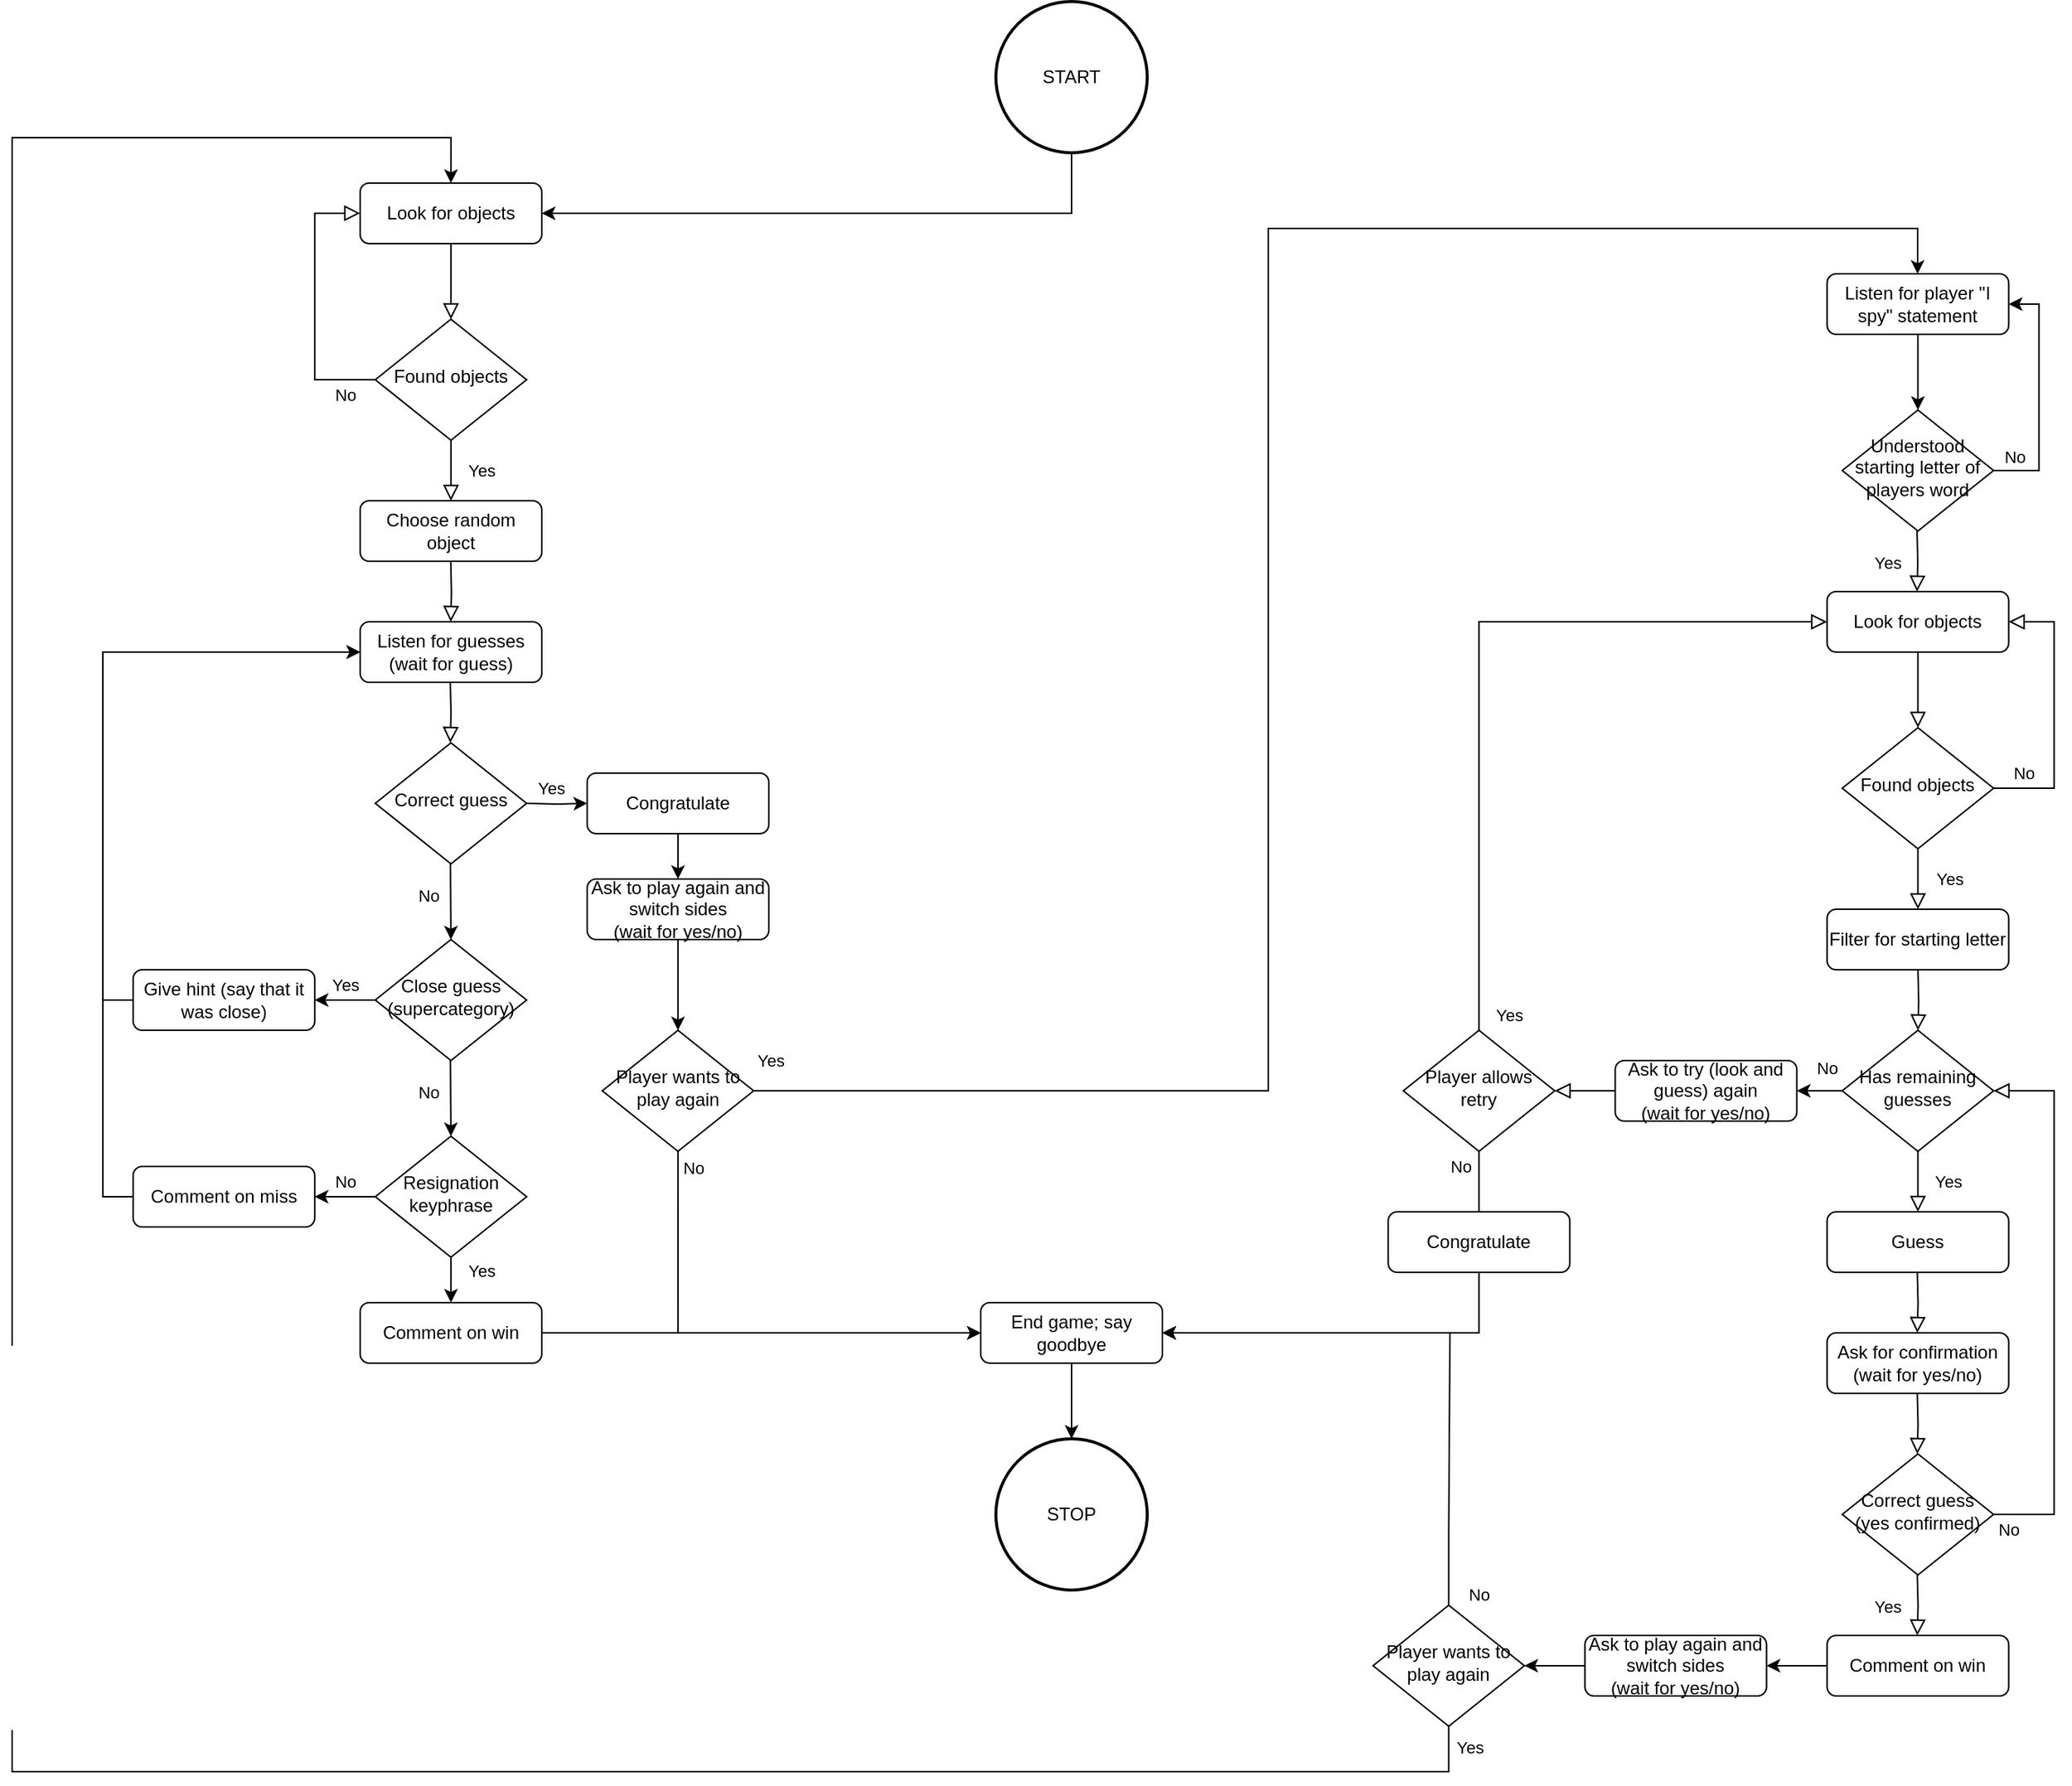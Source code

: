 <mxfile version="20.3.0" type="device"><diagram id="C5RBs43oDa-KdzZeNtuy" name="Page-1"><mxGraphModel dx="2858" dy="2398" grid="1" gridSize="10" guides="1" tooltips="1" connect="1" arrows="1" fold="1" page="1" pageScale="1" pageWidth="827" pageHeight="1169" math="0" shadow="0"><root><mxCell id="WIyWlLk6GJQsqaUBKTNV-0"/><mxCell id="WIyWlLk6GJQsqaUBKTNV-1" parent="WIyWlLk6GJQsqaUBKTNV-0"/><mxCell id="WIyWlLk6GJQsqaUBKTNV-2" value="" style="rounded=0;html=1;jettySize=auto;orthogonalLoop=1;fontSize=11;endArrow=block;endFill=0;endSize=8;strokeWidth=1;shadow=0;labelBackgroundColor=none;edgeStyle=orthogonalEdgeStyle;" parent="WIyWlLk6GJQsqaUBKTNV-1" source="WIyWlLk6GJQsqaUBKTNV-3" target="WIyWlLk6GJQsqaUBKTNV-6" edge="1"><mxGeometry relative="1" as="geometry"/></mxCell><mxCell id="WIyWlLk6GJQsqaUBKTNV-3" value="&lt;div&gt;Look for objects&lt;/div&gt;" style="rounded=1;whiteSpace=wrap;html=1;fontSize=12;glass=0;strokeWidth=1;shadow=0;" parent="WIyWlLk6GJQsqaUBKTNV-1" vertex="1"><mxGeometry x="-470.05" y="59.98" width="120" height="40" as="geometry"/></mxCell><mxCell id="WIyWlLk6GJQsqaUBKTNV-4" value="Yes" style="rounded=0;html=1;jettySize=auto;orthogonalLoop=1;fontSize=11;endArrow=block;endFill=0;endSize=8;strokeWidth=1;shadow=0;labelBackgroundColor=none;edgeStyle=orthogonalEdgeStyle;" parent="WIyWlLk6GJQsqaUBKTNV-1" source="WIyWlLk6GJQsqaUBKTNV-6" edge="1"><mxGeometry y="20" relative="1" as="geometry"><mxPoint as="offset"/><mxPoint x="-410.05" y="269.98" as="targetPoint"/></mxGeometry></mxCell><mxCell id="WIyWlLk6GJQsqaUBKTNV-5" value="No" style="edgeStyle=orthogonalEdgeStyle;rounded=0;html=1;jettySize=auto;orthogonalLoop=1;fontSize=11;endArrow=block;endFill=0;endSize=8;strokeWidth=1;shadow=0;labelBackgroundColor=none;" parent="WIyWlLk6GJQsqaUBKTNV-1" source="WIyWlLk6GJQsqaUBKTNV-6" edge="1"><mxGeometry x="-0.778" y="10" relative="1" as="geometry"><mxPoint as="offset"/><mxPoint x="-470.05" y="79.98" as="targetPoint"/><Array as="points"><mxPoint x="-500.05" y="189.98"/><mxPoint x="-500.05" y="79.98"/></Array></mxGeometry></mxCell><mxCell id="WIyWlLk6GJQsqaUBKTNV-6" value="&lt;div&gt;Found objects&lt;/div&gt;" style="rhombus;whiteSpace=wrap;html=1;shadow=0;fontFamily=Helvetica;fontSize=12;align=center;strokeWidth=1;spacing=6;spacingTop=-4;" parent="WIyWlLk6GJQsqaUBKTNV-1" vertex="1"><mxGeometry x="-460.05" y="149.98" width="100" height="80" as="geometry"/></mxCell><mxCell id="WIyWlLk6GJQsqaUBKTNV-11" value="Choose random object" style="rounded=1;whiteSpace=wrap;html=1;fontSize=12;glass=0;strokeWidth=1;shadow=0;" parent="WIyWlLk6GJQsqaUBKTNV-1" vertex="1"><mxGeometry x="-470.05" y="269.98" width="120" height="40" as="geometry"/></mxCell><mxCell id="xU-1zs8tdBIgLjMvd_dK-0" value="Listen for guesses (wait for guess)" style="rounded=1;whiteSpace=wrap;html=1;fontSize=12;glass=0;strokeWidth=1;shadow=0;" parent="WIyWlLk6GJQsqaUBKTNV-1" vertex="1"><mxGeometry x="-470.05" y="349.98" width="120" height="40" as="geometry"/></mxCell><mxCell id="xU-1zs8tdBIgLjMvd_dK-1" value="&lt;div&gt;&lt;br&gt;&lt;/div&gt;" style="rounded=0;html=1;jettySize=auto;orthogonalLoop=1;fontSize=11;endArrow=block;endFill=0;endSize=8;strokeWidth=1;shadow=0;labelBackgroundColor=none;edgeStyle=orthogonalEdgeStyle;" parent="WIyWlLk6GJQsqaUBKTNV-1" edge="1"><mxGeometry y="20" relative="1" as="geometry"><mxPoint as="offset"/><mxPoint x="-410.17" y="309.98" as="sourcePoint"/><mxPoint x="-410.17" y="349.98" as="targetPoint"/></mxGeometry></mxCell><mxCell id="iMqmf2nvLDYIHy0Coblx-25" value="Yes" style="edgeStyle=orthogonalEdgeStyle;rounded=0;orthogonalLoop=1;jettySize=auto;html=1;entryX=0;entryY=0.5;entryDx=0;entryDy=0;" parent="WIyWlLk6GJQsqaUBKTNV-1" target="xU-1zs8tdBIgLjMvd_dK-5" edge="1"><mxGeometry x="-0.2" y="10" relative="1" as="geometry"><mxPoint x="-290.05" y="479.98" as="targetPoint"/><mxPoint x="-360.05" y="469.98" as="sourcePoint"/><mxPoint as="offset"/></mxGeometry></mxCell><mxCell id="xU-1zs8tdBIgLjMvd_dK-2" value="Correct guess" style="rhombus;whiteSpace=wrap;html=1;shadow=0;fontFamily=Helvetica;fontSize=12;align=center;strokeWidth=1;spacing=6;spacingTop=-4;" parent="WIyWlLk6GJQsqaUBKTNV-1" vertex="1"><mxGeometry x="-460.05" y="429.98" width="100" height="80" as="geometry"/></mxCell><mxCell id="xU-1zs8tdBIgLjMvd_dK-3" value="&lt;div&gt;&lt;br&gt;&lt;/div&gt;" style="rounded=0;html=1;jettySize=auto;orthogonalLoop=1;fontSize=11;endArrow=block;endFill=0;endSize=8;strokeWidth=1;shadow=0;labelBackgroundColor=none;edgeStyle=orthogonalEdgeStyle;" parent="WIyWlLk6GJQsqaUBKTNV-1" edge="1"><mxGeometry y="20" relative="1" as="geometry"><mxPoint as="offset"/><mxPoint x="-410.47" y="389.98" as="sourcePoint"/><mxPoint x="-410.47" y="429.98" as="targetPoint"/></mxGeometry></mxCell><mxCell id="iMqmf2nvLDYIHy0Coblx-38" style="edgeStyle=orthogonalEdgeStyle;rounded=0;orthogonalLoop=1;jettySize=auto;html=1;entryX=0.5;entryY=0;entryDx=0;entryDy=0;" parent="WIyWlLk6GJQsqaUBKTNV-1" source="xU-1zs8tdBIgLjMvd_dK-5" target="iMqmf2nvLDYIHy0Coblx-36" edge="1"><mxGeometry relative="1" as="geometry"/></mxCell><mxCell id="xU-1zs8tdBIgLjMvd_dK-5" value="Congratulate" style="rounded=1;whiteSpace=wrap;html=1;fontSize=12;glass=0;strokeWidth=1;shadow=0;" parent="WIyWlLk6GJQsqaUBKTNV-1" vertex="1"><mxGeometry x="-320.05" y="449.98" width="120" height="40" as="geometry"/></mxCell><mxCell id="xU-1zs8tdBIgLjMvd_dK-8" value="" style="endArrow=classic;html=1;rounded=0;" parent="WIyWlLk6GJQsqaUBKTNV-1" edge="1"><mxGeometry width="50" height="50" relative="1" as="geometry"><mxPoint x="-410.39" y="509.98" as="sourcePoint"/><mxPoint x="-410.05" y="559.98" as="targetPoint"/></mxGeometry></mxCell><mxCell id="xU-1zs8tdBIgLjMvd_dK-9" value="&lt;div&gt;No&lt;/div&gt;" style="edgeLabel;html=1;align=center;verticalAlign=middle;resizable=0;points=[];" parent="xU-1zs8tdBIgLjMvd_dK-8" vertex="1" connectable="0"><mxGeometry x="0.323" y="-2" relative="1" as="geometry"><mxPoint x="-13" y="-12" as="offset"/></mxGeometry></mxCell><mxCell id="G_-9faXzbSOSWSg1Zr8N-8" value="&lt;div&gt;Yes&lt;/div&gt;" style="edgeStyle=orthogonalEdgeStyle;rounded=0;orthogonalLoop=1;jettySize=auto;html=1;entryX=1;entryY=0.5;entryDx=0;entryDy=0;" parent="WIyWlLk6GJQsqaUBKTNV-1" source="xU-1zs8tdBIgLjMvd_dK-10" target="G_-9faXzbSOSWSg1Zr8N-7" edge="1"><mxGeometry y="-10" relative="1" as="geometry"><mxPoint as="offset"/></mxGeometry></mxCell><mxCell id="xU-1zs8tdBIgLjMvd_dK-10" value="Close guess (supercategory)" style="rhombus;whiteSpace=wrap;html=1;shadow=0;fontFamily=Helvetica;fontSize=12;align=center;strokeWidth=1;spacing=6;spacingTop=-4;" parent="WIyWlLk6GJQsqaUBKTNV-1" vertex="1"><mxGeometry x="-460.05" y="559.98" width="100" height="80" as="geometry"/></mxCell><mxCell id="xU-1zs8tdBIgLjMvd_dK-11" value="" style="endArrow=classic;html=1;rounded=0;" parent="WIyWlLk6GJQsqaUBKTNV-1" edge="1"><mxGeometry width="50" height="50" relative="1" as="geometry"><mxPoint x="-410.39" y="639.98" as="sourcePoint"/><mxPoint x="-410.05" y="689.98" as="targetPoint"/></mxGeometry></mxCell><mxCell id="xU-1zs8tdBIgLjMvd_dK-12" value="&lt;div&gt;No&lt;/div&gt;" style="edgeLabel;html=1;align=center;verticalAlign=middle;resizable=0;points=[];" parent="xU-1zs8tdBIgLjMvd_dK-11" vertex="1" connectable="0"><mxGeometry x="0.323" y="-2" relative="1" as="geometry"><mxPoint x="-13" y="-12" as="offset"/></mxGeometry></mxCell><mxCell id="G_-9faXzbSOSWSg1Zr8N-15" value="Yes" style="edgeStyle=orthogonalEdgeStyle;rounded=0;orthogonalLoop=1;jettySize=auto;html=1;exitX=0.5;exitY=1;exitDx=0;exitDy=0;entryX=0.5;entryY=0;entryDx=0;entryDy=0;" parent="WIyWlLk6GJQsqaUBKTNV-1" source="G_-9faXzbSOSWSg1Zr8N-0" target="iMqmf2nvLDYIHy0Coblx-46" edge="1"><mxGeometry x="-0.332" y="20" relative="1" as="geometry"><Array as="points"/><mxPoint y="-1" as="offset"/></mxGeometry></mxCell><mxCell id="G_-9faXzbSOSWSg1Zr8N-17" value="Yes" style="edgeLabel;html=1;align=center;verticalAlign=middle;resizable=0;points=[];" parent="G_-9faXzbSOSWSg1Zr8N-15" vertex="1" connectable="0"><mxGeometry x="-0.762" y="-4" relative="1" as="geometry"><mxPoint x="-27" y="-44" as="offset"/></mxGeometry></mxCell><mxCell id="G_-9faXzbSOSWSg1Zr8N-0" value="Resignation keyphrase" style="rhombus;whiteSpace=wrap;html=1;shadow=0;fontFamily=Helvetica;fontSize=12;align=center;strokeWidth=1;spacing=6;spacingTop=-4;" parent="WIyWlLk6GJQsqaUBKTNV-1" vertex="1"><mxGeometry x="-460.05" y="689.98" width="100" height="80" as="geometry"/></mxCell><mxCell id="G_-9faXzbSOSWSg1Zr8N-1" value="" style="endArrow=classic;html=1;rounded=0;exitX=0;exitY=0.5;exitDx=0;exitDy=0;entryX=1;entryY=0.5;entryDx=0;entryDy=0;" parent="WIyWlLk6GJQsqaUBKTNV-1" source="G_-9faXzbSOSWSg1Zr8N-0" target="G_-9faXzbSOSWSg1Zr8N-3" edge="1"><mxGeometry width="50" height="50" relative="1" as="geometry"><mxPoint x="-410.39" y="769.98" as="sourcePoint"/><mxPoint x="-410.05" y="819.98" as="targetPoint"/></mxGeometry></mxCell><mxCell id="G_-9faXzbSOSWSg1Zr8N-2" value="&lt;div&gt;No&lt;/div&gt;" style="edgeLabel;html=1;align=center;verticalAlign=middle;resizable=0;points=[];" parent="G_-9faXzbSOSWSg1Zr8N-1" vertex="1" connectable="0"><mxGeometry x="0.323" y="-2" relative="1" as="geometry"><mxPoint x="6" y="-8" as="offset"/></mxGeometry></mxCell><mxCell id="G_-9faXzbSOSWSg1Zr8N-4" style="edgeStyle=orthogonalEdgeStyle;rounded=0;orthogonalLoop=1;jettySize=auto;html=1;" parent="WIyWlLk6GJQsqaUBKTNV-1" source="G_-9faXzbSOSWSg1Zr8N-3" edge="1"><mxGeometry relative="1" as="geometry"><Array as="points"><mxPoint x="-640.05" y="729.98"/><mxPoint x="-640.05" y="369.98"/></Array><mxPoint x="-470" y="370" as="targetPoint"/></mxGeometry></mxCell><mxCell id="G_-9faXzbSOSWSg1Zr8N-3" value="&lt;div&gt;Comment on miss&lt;/div&gt;" style="rounded=1;whiteSpace=wrap;html=1;fontSize=12;glass=0;strokeWidth=1;shadow=0;" parent="WIyWlLk6GJQsqaUBKTNV-1" vertex="1"><mxGeometry x="-620.05" y="709.98" width="120" height="40" as="geometry"/></mxCell><mxCell id="G_-9faXzbSOSWSg1Zr8N-9" style="edgeStyle=orthogonalEdgeStyle;rounded=0;orthogonalLoop=1;jettySize=auto;html=1;" parent="WIyWlLk6GJQsqaUBKTNV-1" source="G_-9faXzbSOSWSg1Zr8N-7" edge="1"><mxGeometry relative="1" as="geometry"><Array as="points"><mxPoint x="-640.05" y="599.98"/><mxPoint x="-640.05" y="369.98"/></Array><mxPoint x="-470" y="370" as="targetPoint"/></mxGeometry></mxCell><mxCell id="G_-9faXzbSOSWSg1Zr8N-7" value="&lt;div&gt;Give hint (say that it was close)&lt;/div&gt;" style="rounded=1;whiteSpace=wrap;html=1;fontSize=12;glass=0;strokeWidth=1;shadow=0;" parent="WIyWlLk6GJQsqaUBKTNV-1" vertex="1"><mxGeometry x="-620.05" y="579.98" width="120" height="40" as="geometry"/></mxCell><mxCell id="G_-9faXzbSOSWSg1Zr8N-16" style="edgeStyle=orthogonalEdgeStyle;rounded=0;orthogonalLoop=1;jettySize=auto;html=1;" parent="WIyWlLk6GJQsqaUBKTNV-1" source="G_-9faXzbSOSWSg1Zr8N-10" target="G_-9faXzbSOSWSg1Zr8N-14" edge="1"><mxGeometry relative="1" as="geometry"/></mxCell><mxCell id="G_-9faXzbSOSWSg1Zr8N-10" value="&lt;div&gt;End game; say goodbye&lt;/div&gt;" style="rounded=1;whiteSpace=wrap;html=1;fontSize=12;glass=0;strokeWidth=1;shadow=0;" parent="WIyWlLk6GJQsqaUBKTNV-1" vertex="1"><mxGeometry x="-60" y="800" width="120" height="40" as="geometry"/></mxCell><mxCell id="G_-9faXzbSOSWSg1Zr8N-12" style="edgeStyle=orthogonalEdgeStyle;rounded=0;orthogonalLoop=1;jettySize=auto;html=1;entryX=1;entryY=0.5;entryDx=0;entryDy=0;" parent="WIyWlLk6GJQsqaUBKTNV-1" source="G_-9faXzbSOSWSg1Zr8N-11" target="WIyWlLk6GJQsqaUBKTNV-3" edge="1"><mxGeometry relative="1" as="geometry"><mxPoint x="-190" y="130" as="targetPoint"/><Array as="points"><mxPoint y="80"/></Array></mxGeometry></mxCell><mxCell id="G_-9faXzbSOSWSg1Zr8N-11" value="START" style="strokeWidth=2;html=1;shape=mxgraph.flowchart.start_2;whiteSpace=wrap;" parent="WIyWlLk6GJQsqaUBKTNV-1" vertex="1"><mxGeometry x="-50" y="-60" width="100" height="100" as="geometry"/></mxCell><mxCell id="G_-9faXzbSOSWSg1Zr8N-14" value="STOP" style="strokeWidth=2;html=1;shape=mxgraph.flowchart.start_2;whiteSpace=wrap;" parent="WIyWlLk6GJQsqaUBKTNV-1" vertex="1"><mxGeometry x="-50" y="890" width="100" height="100" as="geometry"/></mxCell><mxCell id="G_-9faXzbSOSWSg1Zr8N-22" style="edgeStyle=orthogonalEdgeStyle;rounded=0;orthogonalLoop=1;jettySize=auto;html=1;" parent="WIyWlLk6GJQsqaUBKTNV-1" source="G_-9faXzbSOSWSg1Zr8N-18" target="G_-9faXzbSOSWSg1Zr8N-19" edge="1"><mxGeometry relative="1" as="geometry"/></mxCell><mxCell id="G_-9faXzbSOSWSg1Zr8N-18" value="Listen for player &quot;I spy&quot; statement" style="rounded=1;whiteSpace=wrap;html=1;fontSize=12;glass=0;strokeWidth=1;shadow=0;" parent="WIyWlLk6GJQsqaUBKTNV-1" vertex="1"><mxGeometry x="499.2" y="120" width="120" height="40" as="geometry"/></mxCell><mxCell id="G_-9faXzbSOSWSg1Zr8N-20" style="edgeStyle=orthogonalEdgeStyle;rounded=0;orthogonalLoop=1;jettySize=auto;html=1;entryX=1;entryY=0.5;entryDx=0;entryDy=0;exitX=1;exitY=0.5;exitDx=0;exitDy=0;" parent="WIyWlLk6GJQsqaUBKTNV-1" source="G_-9faXzbSOSWSg1Zr8N-19" target="G_-9faXzbSOSWSg1Zr8N-18" edge="1"><mxGeometry relative="1" as="geometry"><Array as="points"><mxPoint x="639.2" y="250"/><mxPoint x="639.2" y="140"/></Array></mxGeometry></mxCell><mxCell id="G_-9faXzbSOSWSg1Zr8N-21" value="No" style="edgeLabel;html=1;align=center;verticalAlign=middle;resizable=0;points=[];" parent="G_-9faXzbSOSWSg1Zr8N-20" vertex="1" connectable="0"><mxGeometry x="-0.28" y="2" relative="1" as="geometry"><mxPoint x="-14" y="18" as="offset"/></mxGeometry></mxCell><mxCell id="G_-9faXzbSOSWSg1Zr8N-19" value="Understood starting letter of players word" style="rhombus;whiteSpace=wrap;html=1;shadow=0;fontFamily=Helvetica;fontSize=12;align=center;strokeWidth=1;spacing=6;spacingTop=-4;" parent="WIyWlLk6GJQsqaUBKTNV-1" vertex="1"><mxGeometry x="509.2" y="210" width="100" height="80" as="geometry"/></mxCell><mxCell id="G_-9faXzbSOSWSg1Zr8N-23" value="" style="rounded=0;html=1;jettySize=auto;orthogonalLoop=1;fontSize=11;endArrow=block;endFill=0;endSize=8;strokeWidth=1;shadow=0;labelBackgroundColor=none;edgeStyle=orthogonalEdgeStyle;" parent="WIyWlLk6GJQsqaUBKTNV-1" source="G_-9faXzbSOSWSg1Zr8N-24" target="G_-9faXzbSOSWSg1Zr8N-27" edge="1"><mxGeometry relative="1" as="geometry"/></mxCell><mxCell id="G_-9faXzbSOSWSg1Zr8N-24" value="&lt;div&gt;Look for objects&lt;/div&gt;" style="rounded=1;whiteSpace=wrap;html=1;fontSize=12;glass=0;strokeWidth=1;shadow=0;" parent="WIyWlLk6GJQsqaUBKTNV-1" vertex="1"><mxGeometry x="499.2" y="330" width="120" height="40" as="geometry"/></mxCell><mxCell id="G_-9faXzbSOSWSg1Zr8N-25" value="Yes" style="rounded=0;html=1;jettySize=auto;orthogonalLoop=1;fontSize=11;endArrow=block;endFill=0;endSize=8;strokeWidth=1;shadow=0;labelBackgroundColor=none;edgeStyle=orthogonalEdgeStyle;" parent="WIyWlLk6GJQsqaUBKTNV-1" source="G_-9faXzbSOSWSg1Zr8N-27" edge="1"><mxGeometry y="20" relative="1" as="geometry"><mxPoint as="offset"/><mxPoint x="559.2" y="540" as="targetPoint"/></mxGeometry></mxCell><mxCell id="G_-9faXzbSOSWSg1Zr8N-26" value="No" style="edgeStyle=orthogonalEdgeStyle;rounded=0;html=1;jettySize=auto;orthogonalLoop=1;fontSize=11;endArrow=block;endFill=0;endSize=8;strokeWidth=1;shadow=0;labelBackgroundColor=none;entryX=1;entryY=0.5;entryDx=0;entryDy=0;" parent="WIyWlLk6GJQsqaUBKTNV-1" source="G_-9faXzbSOSWSg1Zr8N-27" target="G_-9faXzbSOSWSg1Zr8N-24" edge="1"><mxGeometry x="-0.778" y="10" relative="1" as="geometry"><mxPoint as="offset"/><mxPoint x="659.2" y="460" as="targetPoint"/><Array as="points"><mxPoint x="649.2" y="460"/><mxPoint x="649.2" y="350"/></Array></mxGeometry></mxCell><mxCell id="G_-9faXzbSOSWSg1Zr8N-27" value="&lt;div&gt;Found objects&lt;/div&gt;" style="rhombus;whiteSpace=wrap;html=1;shadow=0;fontFamily=Helvetica;fontSize=12;align=center;strokeWidth=1;spacing=6;spacingTop=-4;" parent="WIyWlLk6GJQsqaUBKTNV-1" vertex="1"><mxGeometry x="509.2" y="420" width="100" height="80" as="geometry"/></mxCell><mxCell id="G_-9faXzbSOSWSg1Zr8N-28" value="Yes" style="rounded=0;html=1;jettySize=auto;orthogonalLoop=1;fontSize=11;endArrow=block;endFill=0;endSize=8;strokeWidth=1;shadow=0;labelBackgroundColor=none;edgeStyle=orthogonalEdgeStyle;" parent="WIyWlLk6GJQsqaUBKTNV-1" edge="1"><mxGeometry y="20" relative="1" as="geometry"><mxPoint as="offset"/><mxPoint x="558.61" y="330" as="targetPoint"/><mxPoint x="558.61" y="290.0" as="sourcePoint"/></mxGeometry></mxCell><mxCell id="aah8qPHIRjiQcUdNlLUG-0" value="Filter for starting letter" style="rounded=1;whiteSpace=wrap;html=1;fontSize=12;glass=0;strokeWidth=1;shadow=0;" parent="WIyWlLk6GJQsqaUBKTNV-1" vertex="1"><mxGeometry x="499.2" y="540" width="120" height="40" as="geometry"/></mxCell><mxCell id="iMqmf2nvLDYIHy0Coblx-0" value="" style="rounded=0;html=1;jettySize=auto;orthogonalLoop=1;fontSize=11;endArrow=block;endFill=0;endSize=8;strokeWidth=1;shadow=0;labelBackgroundColor=none;edgeStyle=orthogonalEdgeStyle;" parent="WIyWlLk6GJQsqaUBKTNV-1" target="iMqmf2nvLDYIHy0Coblx-2" edge="1"><mxGeometry relative="1" as="geometry"><mxPoint x="559.2" y="580" as="sourcePoint"/></mxGeometry></mxCell><mxCell id="iMqmf2nvLDYIHy0Coblx-1" value="Yes" style="rounded=0;html=1;jettySize=auto;orthogonalLoop=1;fontSize=11;endArrow=block;endFill=0;endSize=8;strokeWidth=1;shadow=0;labelBackgroundColor=none;edgeStyle=orthogonalEdgeStyle;entryX=0.5;entryY=0;entryDx=0;entryDy=0;" parent="WIyWlLk6GJQsqaUBKTNV-1" source="iMqmf2nvLDYIHy0Coblx-2" target="iMqmf2nvLDYIHy0Coblx-3" edge="1"><mxGeometry y="20" relative="1" as="geometry"><mxPoint as="offset"/><mxPoint x="559.2" y="745" as="targetPoint"/></mxGeometry></mxCell><mxCell id="iMqmf2nvLDYIHy0Coblx-2" value="Has remaining guesses" style="rhombus;whiteSpace=wrap;html=1;shadow=0;fontFamily=Helvetica;fontSize=12;align=center;strokeWidth=1;spacing=6;spacingTop=-4;" parent="WIyWlLk6GJQsqaUBKTNV-1" vertex="1"><mxGeometry x="509.2" y="620" width="100" height="80" as="geometry"/></mxCell><mxCell id="iMqmf2nvLDYIHy0Coblx-3" value="Guess" style="rounded=1;whiteSpace=wrap;html=1;fontSize=12;glass=0;strokeWidth=1;shadow=0;" parent="WIyWlLk6GJQsqaUBKTNV-1" vertex="1"><mxGeometry x="499.2" y="740" width="120" height="40" as="geometry"/></mxCell><mxCell id="iMqmf2nvLDYIHy0Coblx-6" value="Ask for confirmation (wait for yes/no)" style="rounded=1;whiteSpace=wrap;html=1;fontSize=12;glass=0;strokeWidth=1;shadow=0;" parent="WIyWlLk6GJQsqaUBKTNV-1" vertex="1"><mxGeometry x="499.2" y="820" width="120" height="40" as="geometry"/></mxCell><mxCell id="iMqmf2nvLDYIHy0Coblx-9" value="" style="rounded=0;html=1;jettySize=auto;orthogonalLoop=1;fontSize=11;endArrow=block;endFill=0;endSize=8;strokeWidth=1;shadow=0;labelBackgroundColor=none;edgeStyle=orthogonalEdgeStyle;" parent="WIyWlLk6GJQsqaUBKTNV-1" edge="1"><mxGeometry relative="1" as="geometry"><mxPoint x="558.78" y="780" as="sourcePoint"/><mxPoint x="558.78" y="820" as="targetPoint"/></mxGeometry></mxCell><mxCell id="iMqmf2nvLDYIHy0Coblx-10" value="Correct guess (yes confirmed)" style="rhombus;whiteSpace=wrap;html=1;shadow=0;fontFamily=Helvetica;fontSize=12;align=center;strokeWidth=1;spacing=6;spacingTop=-4;" parent="WIyWlLk6GJQsqaUBKTNV-1" vertex="1"><mxGeometry x="509.2" y="900" width="100" height="80" as="geometry"/></mxCell><mxCell id="iMqmf2nvLDYIHy0Coblx-11" value="" style="rounded=0;html=1;jettySize=auto;orthogonalLoop=1;fontSize=11;endArrow=block;endFill=0;endSize=8;strokeWidth=1;shadow=0;labelBackgroundColor=none;edgeStyle=orthogonalEdgeStyle;" parent="WIyWlLk6GJQsqaUBKTNV-1" edge="1"><mxGeometry relative="1" as="geometry"><mxPoint x="558.78" y="860" as="sourcePoint"/><mxPoint x="558.78" y="900" as="targetPoint"/></mxGeometry></mxCell><mxCell id="iMqmf2nvLDYIHy0Coblx-12" value="Yes" style="rounded=0;html=1;jettySize=auto;orthogonalLoop=1;fontSize=11;endArrow=block;endFill=0;endSize=8;strokeWidth=1;shadow=0;labelBackgroundColor=none;edgeStyle=orthogonalEdgeStyle;entryX=0.5;entryY=0;entryDx=0;entryDy=0;" parent="WIyWlLk6GJQsqaUBKTNV-1" edge="1"><mxGeometry y="20" relative="1" as="geometry"><mxPoint as="offset"/><mxPoint x="558.78" y="1020" as="targetPoint"/><mxPoint x="558.78" y="980" as="sourcePoint"/></mxGeometry></mxCell><mxCell id="iMqmf2nvLDYIHy0Coblx-13" value="No" style="rounded=0;html=1;jettySize=auto;orthogonalLoop=1;fontSize=11;endArrow=block;endFill=0;endSize=8;strokeWidth=1;shadow=0;labelBackgroundColor=none;edgeStyle=orthogonalEdgeStyle;entryX=1;entryY=0.5;entryDx=0;entryDy=0;" parent="WIyWlLk6GJQsqaUBKTNV-1" target="iMqmf2nvLDYIHy0Coblx-2" edge="1"><mxGeometry x="-0.947" y="-10" relative="1" as="geometry"><mxPoint as="offset"/><mxPoint x="469.2" y="990" as="targetPoint"/><mxPoint x="609.2" y="940" as="sourcePoint"/><Array as="points"><mxPoint x="649.2" y="940"/><mxPoint x="649.2" y="660"/></Array></mxGeometry></mxCell><mxCell id="iMqmf2nvLDYIHy0Coblx-31" style="edgeStyle=orthogonalEdgeStyle;rounded=0;orthogonalLoop=1;jettySize=auto;html=1;" parent="WIyWlLk6GJQsqaUBKTNV-1" source="iMqmf2nvLDYIHy0Coblx-14" target="iMqmf2nvLDYIHy0Coblx-30" edge="1"><mxGeometry relative="1" as="geometry"/></mxCell><mxCell id="iMqmf2nvLDYIHy0Coblx-14" value="Comment on win" style="rounded=1;whiteSpace=wrap;html=1;fontSize=12;glass=0;strokeWidth=1;shadow=0;" parent="WIyWlLk6GJQsqaUBKTNV-1" vertex="1"><mxGeometry x="499.2" y="1020" width="120" height="40" as="geometry"/></mxCell><mxCell id="iMqmf2nvLDYIHy0Coblx-16" value="" style="endArrow=classic;html=1;rounded=0;exitX=0;exitY=0.5;exitDx=0;exitDy=0;" parent="WIyWlLk6GJQsqaUBKTNV-1" source="iMqmf2nvLDYIHy0Coblx-2" edge="1"><mxGeometry width="50" height="50" relative="1" as="geometry"><mxPoint x="379.2" y="790" as="sourcePoint"/><mxPoint x="479.2" y="660" as="targetPoint"/></mxGeometry></mxCell><mxCell id="iMqmf2nvLDYIHy0Coblx-17" value="No" style="edgeLabel;html=1;align=center;verticalAlign=middle;resizable=0;points=[];" parent="iMqmf2nvLDYIHy0Coblx-16" vertex="1" connectable="0"><mxGeometry x="-0.443" y="-2" relative="1" as="geometry"><mxPoint x="-2" y="-13" as="offset"/></mxGeometry></mxCell><mxCell id="iMqmf2nvLDYIHy0Coblx-18" value="Ask to try (look and guess)&amp;nbsp;again&lt;br&gt;(wait for yes/no)" style="rounded=1;whiteSpace=wrap;html=1;fontSize=12;glass=0;strokeWidth=1;shadow=0;" parent="WIyWlLk6GJQsqaUBKTNV-1" vertex="1"><mxGeometry x="359.2" y="640" width="120" height="40" as="geometry"/></mxCell><mxCell id="iMqmf2nvLDYIHy0Coblx-26" style="edgeStyle=orthogonalEdgeStyle;rounded=0;orthogonalLoop=1;jettySize=auto;html=1;exitX=0.5;exitY=1;exitDx=0;exitDy=0;entryX=1;entryY=0.5;entryDx=0;entryDy=0;startArrow=none;" parent="WIyWlLk6GJQsqaUBKTNV-1" source="iMqmf2nvLDYIHy0Coblx-48" target="G_-9faXzbSOSWSg1Zr8N-10" edge="1"><mxGeometry relative="1" as="geometry"><Array as="points"><mxPoint x="269" y="820"/></Array></mxGeometry></mxCell><mxCell id="iMqmf2nvLDYIHy0Coblx-19" value="Player allows retry" style="rhombus;whiteSpace=wrap;html=1;shadow=0;fontFamily=Helvetica;fontSize=12;align=center;strokeWidth=1;spacing=6;spacingTop=-4;" parent="WIyWlLk6GJQsqaUBKTNV-1" vertex="1"><mxGeometry x="219.2" y="620" width="100" height="80" as="geometry"/></mxCell><mxCell id="iMqmf2nvLDYIHy0Coblx-21" value="" style="rounded=0;html=1;jettySize=auto;orthogonalLoop=1;fontSize=11;endArrow=block;endFill=0;endSize=8;strokeWidth=1;shadow=0;labelBackgroundColor=none;edgeStyle=orthogonalEdgeStyle;exitX=0;exitY=0.5;exitDx=0;exitDy=0;" parent="WIyWlLk6GJQsqaUBKTNV-1" source="iMqmf2nvLDYIHy0Coblx-18" edge="1"><mxGeometry relative="1" as="geometry"><mxPoint x="319.2" y="670" as="sourcePoint"/><mxPoint x="319.2" y="660" as="targetPoint"/></mxGeometry></mxCell><mxCell id="iMqmf2nvLDYIHy0Coblx-22" value="Yes" style="rounded=0;html=1;jettySize=auto;orthogonalLoop=1;fontSize=11;endArrow=block;endFill=0;endSize=8;strokeWidth=1;shadow=0;labelBackgroundColor=none;edgeStyle=orthogonalEdgeStyle;exitX=0.5;exitY=0;exitDx=0;exitDy=0;entryX=0;entryY=0.5;entryDx=0;entryDy=0;" parent="WIyWlLk6GJQsqaUBKTNV-1" source="iMqmf2nvLDYIHy0Coblx-19" target="G_-9faXzbSOSWSg1Zr8N-24" edge="1"><mxGeometry x="-0.96" y="-20" relative="1" as="geometry"><mxPoint as="offset"/><mxPoint x="239.2" y="550" as="targetPoint"/><mxPoint x="239.2" y="510" as="sourcePoint"/></mxGeometry></mxCell><mxCell id="iMqmf2nvLDYIHy0Coblx-34" style="edgeStyle=orthogonalEdgeStyle;rounded=0;orthogonalLoop=1;jettySize=auto;html=1;" parent="WIyWlLk6GJQsqaUBKTNV-1" source="iMqmf2nvLDYIHy0Coblx-30" target="iMqmf2nvLDYIHy0Coblx-32" edge="1"><mxGeometry relative="1" as="geometry"/></mxCell><mxCell id="iMqmf2nvLDYIHy0Coblx-30" value="Ask to play again and switch sides&lt;br&gt;(wait for yes/no)" style="rounded=1;whiteSpace=wrap;html=1;fontSize=12;glass=0;strokeWidth=1;shadow=0;" parent="WIyWlLk6GJQsqaUBKTNV-1" vertex="1"><mxGeometry x="339.2" y="1020" width="120" height="40" as="geometry"/></mxCell><mxCell id="iMqmf2nvLDYIHy0Coblx-33" value="No" style="edgeStyle=orthogonalEdgeStyle;rounded=0;orthogonalLoop=1;jettySize=auto;html=1;entryX=1;entryY=0.5;entryDx=0;entryDy=0;exitX=0.5;exitY=0;exitDx=0;exitDy=0;" parent="WIyWlLk6GJQsqaUBKTNV-1" source="iMqmf2nvLDYIHy0Coblx-32" target="G_-9faXzbSOSWSg1Zr8N-10" edge="1"><mxGeometry x="-0.957" y="-20" relative="1" as="geometry"><Array as="points"><mxPoint x="249" y="950"/><mxPoint x="250" y="790"/></Array><mxPoint y="1" as="offset"/></mxGeometry></mxCell><mxCell id="iMqmf2nvLDYIHy0Coblx-43" style="edgeStyle=orthogonalEdgeStyle;rounded=0;orthogonalLoop=1;jettySize=auto;html=1;entryX=0.5;entryY=0;entryDx=0;entryDy=0;" parent="WIyWlLk6GJQsqaUBKTNV-1" source="iMqmf2nvLDYIHy0Coblx-32" target="WIyWlLk6GJQsqaUBKTNV-3" edge="1"><mxGeometry relative="1" as="geometry"><mxPoint x="-200" y="40" as="targetPoint"/><Array as="points"><mxPoint x="249" y="1110"/><mxPoint x="-700" y="1110"/><mxPoint x="-700" y="30"/><mxPoint x="-410" y="30"/></Array></mxGeometry></mxCell><mxCell id="iMqmf2nvLDYIHy0Coblx-44" value="Yes" style="edgeLabel;html=1;align=center;verticalAlign=middle;resizable=0;points=[];" parent="iMqmf2nvLDYIHy0Coblx-43" vertex="1" connectable="0"><mxGeometry x="-0.98" relative="1" as="geometry"><mxPoint x="14" y="-10" as="offset"/></mxGeometry></mxCell><mxCell id="iMqmf2nvLDYIHy0Coblx-32" value="Player wants to play again" style="rhombus;whiteSpace=wrap;html=1;shadow=0;fontFamily=Helvetica;fontSize=12;align=center;strokeWidth=1;spacing=6;spacingTop=-4;" parent="WIyWlLk6GJQsqaUBKTNV-1" vertex="1"><mxGeometry x="199.2" y="1000" width="100" height="80" as="geometry"/></mxCell><mxCell id="iMqmf2nvLDYIHy0Coblx-35" style="edgeStyle=orthogonalEdgeStyle;rounded=0;orthogonalLoop=1;jettySize=auto;html=1;" parent="WIyWlLk6GJQsqaUBKTNV-1" source="iMqmf2nvLDYIHy0Coblx-36" target="iMqmf2nvLDYIHy0Coblx-37" edge="1"><mxGeometry relative="1" as="geometry"/></mxCell><mxCell id="iMqmf2nvLDYIHy0Coblx-36" value="Ask to play again and switch sides&lt;br&gt;(wait for yes/no)" style="rounded=1;whiteSpace=wrap;html=1;fontSize=12;glass=0;strokeWidth=1;shadow=0;" parent="WIyWlLk6GJQsqaUBKTNV-1" vertex="1"><mxGeometry x="-320.05" y="519.98" width="120" height="40" as="geometry"/></mxCell><mxCell id="iMqmf2nvLDYIHy0Coblx-39" style="edgeStyle=orthogonalEdgeStyle;rounded=0;orthogonalLoop=1;jettySize=auto;html=1;entryX=0;entryY=0.5;entryDx=0;entryDy=0;exitX=0.5;exitY=1;exitDx=0;exitDy=0;" parent="WIyWlLk6GJQsqaUBKTNV-1" source="iMqmf2nvLDYIHy0Coblx-37" target="G_-9faXzbSOSWSg1Zr8N-10" edge="1"><mxGeometry relative="1" as="geometry"><mxPoint y="760" as="targetPoint"/><Array as="points"><mxPoint x="-260" y="820"/></Array></mxGeometry></mxCell><mxCell id="iMqmf2nvLDYIHy0Coblx-40" value="No" style="edgeLabel;html=1;align=center;verticalAlign=middle;resizable=0;points=[];" parent="iMqmf2nvLDYIHy0Coblx-39" vertex="1" connectable="0"><mxGeometry x="-0.977" y="-2" relative="1" as="geometry"><mxPoint x="12" y="7" as="offset"/></mxGeometry></mxCell><mxCell id="iMqmf2nvLDYIHy0Coblx-41" style="edgeStyle=orthogonalEdgeStyle;rounded=0;orthogonalLoop=1;jettySize=auto;html=1;exitX=1;exitY=0.5;exitDx=0;exitDy=0;" parent="WIyWlLk6GJQsqaUBKTNV-1" source="iMqmf2nvLDYIHy0Coblx-37" edge="1"><mxGeometry relative="1" as="geometry"><mxPoint x="-70" y="620" as="sourcePoint"/><mxPoint x="559" y="120" as="targetPoint"/><Array as="points"><mxPoint x="130" y="660"/><mxPoint x="130" y="90"/><mxPoint x="559" y="90"/></Array></mxGeometry></mxCell><mxCell id="iMqmf2nvLDYIHy0Coblx-42" value="Yes" style="edgeLabel;html=1;align=center;verticalAlign=middle;resizable=0;points=[];" parent="iMqmf2nvLDYIHy0Coblx-41" vertex="1" connectable="0"><mxGeometry x="-0.977" y="-4" relative="1" as="geometry"><mxPoint x="-5" y="-24" as="offset"/></mxGeometry></mxCell><mxCell id="iMqmf2nvLDYIHy0Coblx-37" value="Player wants to play again" style="rhombus;whiteSpace=wrap;html=1;shadow=0;fontFamily=Helvetica;fontSize=12;align=center;strokeWidth=1;spacing=6;spacingTop=-4;" parent="WIyWlLk6GJQsqaUBKTNV-1" vertex="1"><mxGeometry x="-310.05" y="619.98" width="100" height="80" as="geometry"/></mxCell><mxCell id="iMqmf2nvLDYIHy0Coblx-47" style="edgeStyle=orthogonalEdgeStyle;rounded=0;orthogonalLoop=1;jettySize=auto;html=1;entryX=0;entryY=0.5;entryDx=0;entryDy=0;" parent="WIyWlLk6GJQsqaUBKTNV-1" source="iMqmf2nvLDYIHy0Coblx-46" target="G_-9faXzbSOSWSg1Zr8N-10" edge="1"><mxGeometry relative="1" as="geometry"/></mxCell><mxCell id="iMqmf2nvLDYIHy0Coblx-46" value="Comment on win" style="rounded=1;whiteSpace=wrap;html=1;fontSize=12;glass=0;strokeWidth=1;shadow=0;" parent="WIyWlLk6GJQsqaUBKTNV-1" vertex="1"><mxGeometry x="-470.05" y="800" width="120" height="40" as="geometry"/></mxCell><mxCell id="iMqmf2nvLDYIHy0Coblx-48" value="Congratulate" style="rounded=1;whiteSpace=wrap;html=1;fontSize=12;glass=0;strokeWidth=1;shadow=0;" parent="WIyWlLk6GJQsqaUBKTNV-1" vertex="1"><mxGeometry x="209.2" y="740" width="120" height="40" as="geometry"/></mxCell><mxCell id="iMqmf2nvLDYIHy0Coblx-49" value="" style="edgeStyle=orthogonalEdgeStyle;rounded=0;orthogonalLoop=1;jettySize=auto;html=1;exitX=0.5;exitY=1;exitDx=0;exitDy=0;entryX=0.5;entryY=0;entryDx=0;entryDy=0;endArrow=none;" parent="WIyWlLk6GJQsqaUBKTNV-1" source="iMqmf2nvLDYIHy0Coblx-19" target="iMqmf2nvLDYIHy0Coblx-48" edge="1"><mxGeometry relative="1" as="geometry"><mxPoint x="269.2" y="700" as="sourcePoint"/><mxPoint x="60" y="820" as="targetPoint"/><Array as="points"/></mxGeometry></mxCell><mxCell id="iMqmf2nvLDYIHy0Coblx-50" value="No" style="edgeLabel;html=1;align=center;verticalAlign=middle;resizable=0;points=[];" parent="iMqmf2nvLDYIHy0Coblx-49" vertex="1" connectable="0"><mxGeometry x="-0.938" y="-3" relative="1" as="geometry"><mxPoint x="-9" y="9" as="offset"/></mxGeometry></mxCell></root></mxGraphModel></diagram></mxfile>